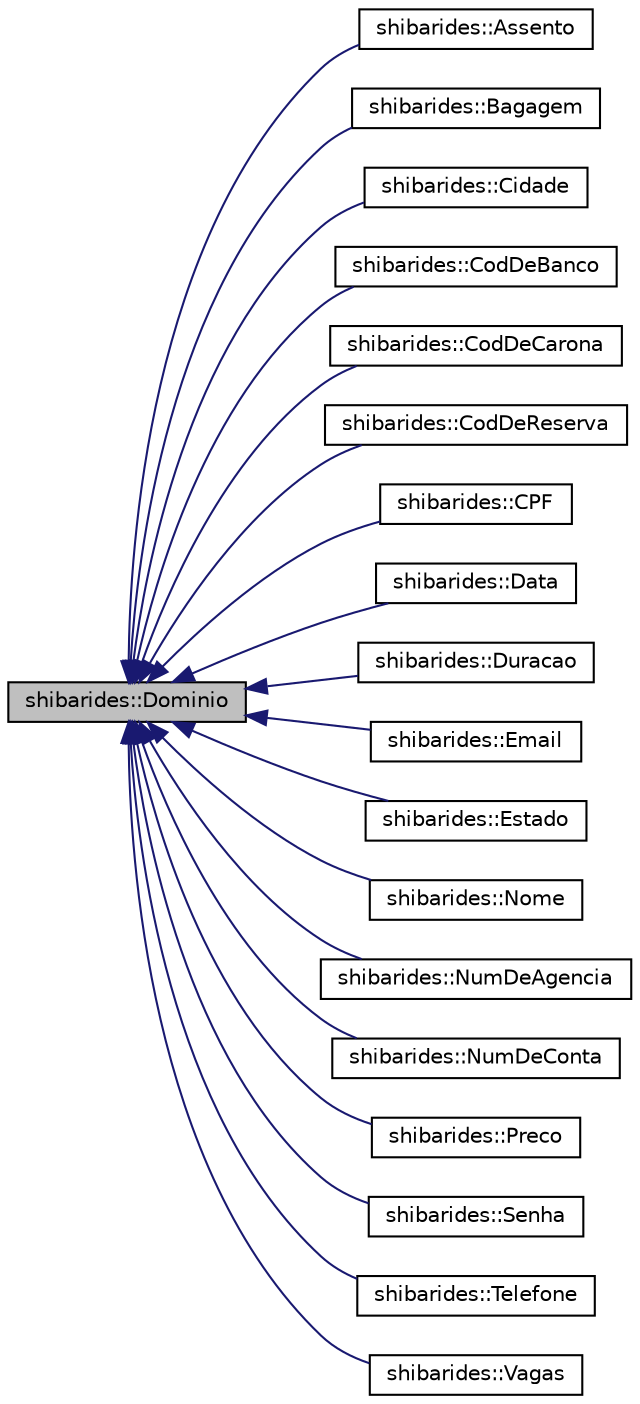 digraph "shibarides::Dominio"
{
  edge [fontname="Helvetica",fontsize="10",labelfontname="Helvetica",labelfontsize="10"];
  node [fontname="Helvetica",fontsize="10",shape=record];
  rankdir="LR";
  Node1 [label="shibarides::Dominio",height=0.2,width=0.4,color="black", fillcolor="grey75", style="filled", fontcolor="black"];
  Node1 -> Node2 [dir="back",color="midnightblue",fontsize="10",style="solid",fontname="Helvetica"];
  Node2 [label="shibarides::Assento",height=0.2,width=0.4,color="black", fillcolor="white", style="filled",URL="$classshibarides_1_1Assento.html"];
  Node1 -> Node3 [dir="back",color="midnightblue",fontsize="10",style="solid",fontname="Helvetica"];
  Node3 [label="shibarides::Bagagem",height=0.2,width=0.4,color="black", fillcolor="white", style="filled",URL="$classshibarides_1_1Bagagem.html"];
  Node1 -> Node4 [dir="back",color="midnightblue",fontsize="10",style="solid",fontname="Helvetica"];
  Node4 [label="shibarides::Cidade",height=0.2,width=0.4,color="black", fillcolor="white", style="filled",URL="$classshibarides_1_1Cidade.html"];
  Node1 -> Node5 [dir="back",color="midnightblue",fontsize="10",style="solid",fontname="Helvetica"];
  Node5 [label="shibarides::CodDeBanco",height=0.2,width=0.4,color="black", fillcolor="white", style="filled",URL="$classshibarides_1_1CodDeBanco.html"];
  Node1 -> Node6 [dir="back",color="midnightblue",fontsize="10",style="solid",fontname="Helvetica"];
  Node6 [label="shibarides::CodDeCarona",height=0.2,width=0.4,color="black", fillcolor="white", style="filled",URL="$classshibarides_1_1CodDeCarona.html"];
  Node1 -> Node7 [dir="back",color="midnightblue",fontsize="10",style="solid",fontname="Helvetica"];
  Node7 [label="shibarides::CodDeReserva",height=0.2,width=0.4,color="black", fillcolor="white", style="filled",URL="$classshibarides_1_1CodDeReserva.html"];
  Node1 -> Node8 [dir="back",color="midnightblue",fontsize="10",style="solid",fontname="Helvetica"];
  Node8 [label="shibarides::CPF",height=0.2,width=0.4,color="black", fillcolor="white", style="filled",URL="$classshibarides_1_1CPF.html"];
  Node1 -> Node9 [dir="back",color="midnightblue",fontsize="10",style="solid",fontname="Helvetica"];
  Node9 [label="shibarides::Data",height=0.2,width=0.4,color="black", fillcolor="white", style="filled",URL="$classshibarides_1_1Data.html"];
  Node1 -> Node10 [dir="back",color="midnightblue",fontsize="10",style="solid",fontname="Helvetica"];
  Node10 [label="shibarides::Duracao",height=0.2,width=0.4,color="black", fillcolor="white", style="filled",URL="$classshibarides_1_1Duracao.html"];
  Node1 -> Node11 [dir="back",color="midnightblue",fontsize="10",style="solid",fontname="Helvetica"];
  Node11 [label="shibarides::Email",height=0.2,width=0.4,color="black", fillcolor="white", style="filled",URL="$classshibarides_1_1Email.html"];
  Node1 -> Node12 [dir="back",color="midnightblue",fontsize="10",style="solid",fontname="Helvetica"];
  Node12 [label="shibarides::Estado",height=0.2,width=0.4,color="black", fillcolor="white", style="filled",URL="$classshibarides_1_1Estado.html"];
  Node1 -> Node13 [dir="back",color="midnightblue",fontsize="10",style="solid",fontname="Helvetica"];
  Node13 [label="shibarides::Nome",height=0.2,width=0.4,color="black", fillcolor="white", style="filled",URL="$classshibarides_1_1Nome.html"];
  Node1 -> Node14 [dir="back",color="midnightblue",fontsize="10",style="solid",fontname="Helvetica"];
  Node14 [label="shibarides::NumDeAgencia",height=0.2,width=0.4,color="black", fillcolor="white", style="filled",URL="$classshibarides_1_1NumDeAgencia.html"];
  Node1 -> Node15 [dir="back",color="midnightblue",fontsize="10",style="solid",fontname="Helvetica"];
  Node15 [label="shibarides::NumDeConta",height=0.2,width=0.4,color="black", fillcolor="white", style="filled",URL="$classshibarides_1_1NumDeConta.html"];
  Node1 -> Node16 [dir="back",color="midnightblue",fontsize="10",style="solid",fontname="Helvetica"];
  Node16 [label="shibarides::Preco",height=0.2,width=0.4,color="black", fillcolor="white", style="filled",URL="$classshibarides_1_1Preco.html"];
  Node1 -> Node17 [dir="back",color="midnightblue",fontsize="10",style="solid",fontname="Helvetica"];
  Node17 [label="shibarides::Senha",height=0.2,width=0.4,color="black", fillcolor="white", style="filled",URL="$classshibarides_1_1Senha.html"];
  Node1 -> Node18 [dir="back",color="midnightblue",fontsize="10",style="solid",fontname="Helvetica"];
  Node18 [label="shibarides::Telefone",height=0.2,width=0.4,color="black", fillcolor="white", style="filled",URL="$classshibarides_1_1Telefone.html"];
  Node1 -> Node19 [dir="back",color="midnightblue",fontsize="10",style="solid",fontname="Helvetica"];
  Node19 [label="shibarides::Vagas",height=0.2,width=0.4,color="black", fillcolor="white", style="filled",URL="$classshibarides_1_1Vagas.html"];
}
